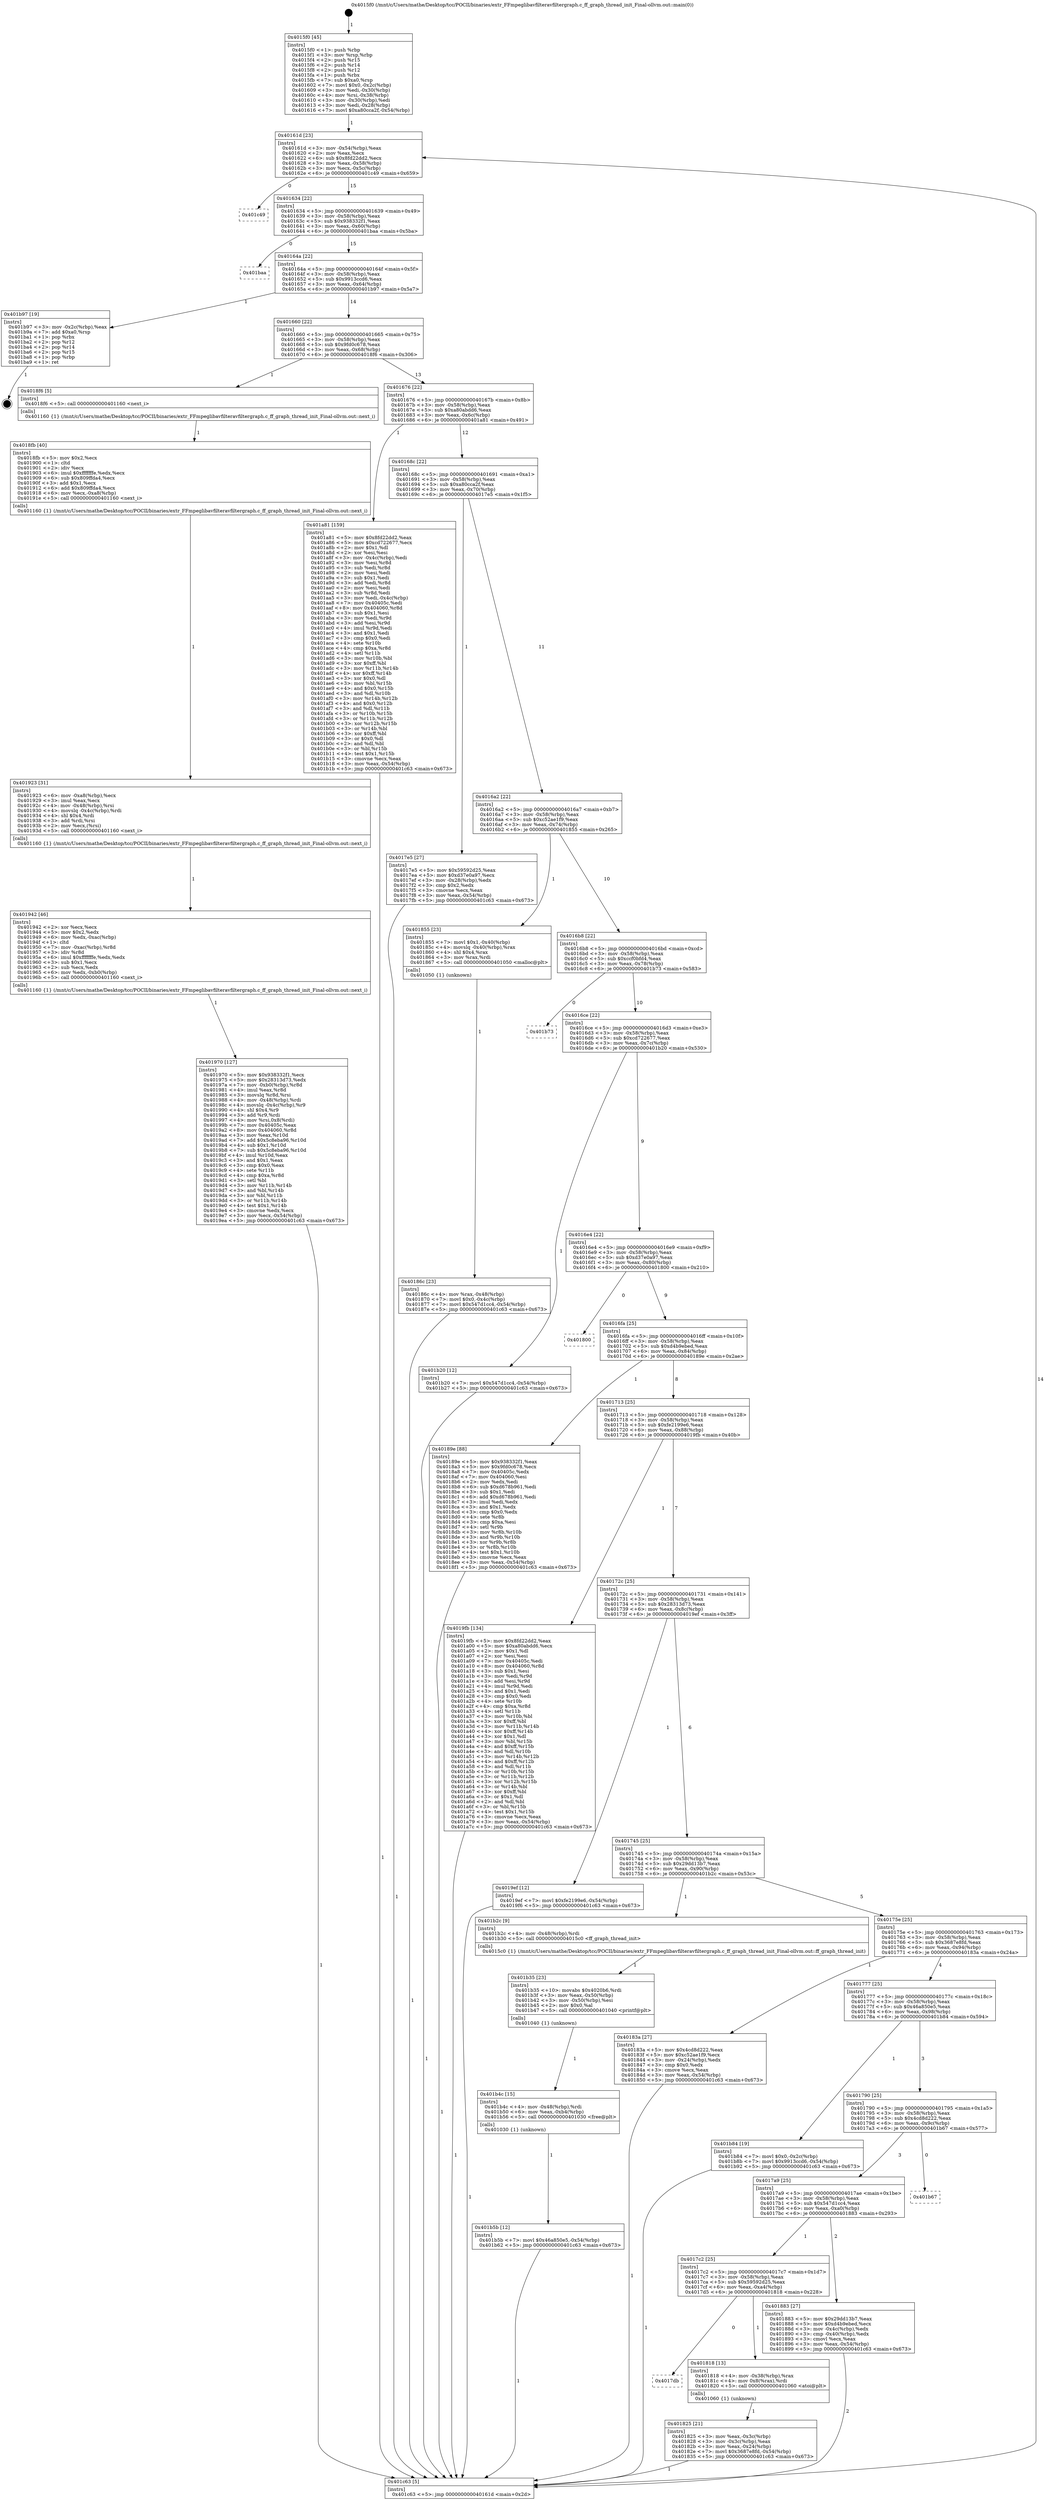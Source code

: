 digraph "0x4015f0" {
  label = "0x4015f0 (/mnt/c/Users/mathe/Desktop/tcc/POCII/binaries/extr_FFmpeglibavfilteravfiltergraph.c_ff_graph_thread_init_Final-ollvm.out::main(0))"
  labelloc = "t"
  node[shape=record]

  Entry [label="",width=0.3,height=0.3,shape=circle,fillcolor=black,style=filled]
  "0x40161d" [label="{
     0x40161d [23]\l
     | [instrs]\l
     &nbsp;&nbsp;0x40161d \<+3\>: mov -0x54(%rbp),%eax\l
     &nbsp;&nbsp;0x401620 \<+2\>: mov %eax,%ecx\l
     &nbsp;&nbsp;0x401622 \<+6\>: sub $0x8fd22dd2,%ecx\l
     &nbsp;&nbsp;0x401628 \<+3\>: mov %eax,-0x58(%rbp)\l
     &nbsp;&nbsp;0x40162b \<+3\>: mov %ecx,-0x5c(%rbp)\l
     &nbsp;&nbsp;0x40162e \<+6\>: je 0000000000401c49 \<main+0x659\>\l
  }"]
  "0x401c49" [label="{
     0x401c49\l
  }", style=dashed]
  "0x401634" [label="{
     0x401634 [22]\l
     | [instrs]\l
     &nbsp;&nbsp;0x401634 \<+5\>: jmp 0000000000401639 \<main+0x49\>\l
     &nbsp;&nbsp;0x401639 \<+3\>: mov -0x58(%rbp),%eax\l
     &nbsp;&nbsp;0x40163c \<+5\>: sub $0x938332f1,%eax\l
     &nbsp;&nbsp;0x401641 \<+3\>: mov %eax,-0x60(%rbp)\l
     &nbsp;&nbsp;0x401644 \<+6\>: je 0000000000401baa \<main+0x5ba\>\l
  }"]
  Exit [label="",width=0.3,height=0.3,shape=circle,fillcolor=black,style=filled,peripheries=2]
  "0x401baa" [label="{
     0x401baa\l
  }", style=dashed]
  "0x40164a" [label="{
     0x40164a [22]\l
     | [instrs]\l
     &nbsp;&nbsp;0x40164a \<+5\>: jmp 000000000040164f \<main+0x5f\>\l
     &nbsp;&nbsp;0x40164f \<+3\>: mov -0x58(%rbp),%eax\l
     &nbsp;&nbsp;0x401652 \<+5\>: sub $0x9913ccd6,%eax\l
     &nbsp;&nbsp;0x401657 \<+3\>: mov %eax,-0x64(%rbp)\l
     &nbsp;&nbsp;0x40165a \<+6\>: je 0000000000401b97 \<main+0x5a7\>\l
  }"]
  "0x401b5b" [label="{
     0x401b5b [12]\l
     | [instrs]\l
     &nbsp;&nbsp;0x401b5b \<+7\>: movl $0x46a850e5,-0x54(%rbp)\l
     &nbsp;&nbsp;0x401b62 \<+5\>: jmp 0000000000401c63 \<main+0x673\>\l
  }"]
  "0x401b97" [label="{
     0x401b97 [19]\l
     | [instrs]\l
     &nbsp;&nbsp;0x401b97 \<+3\>: mov -0x2c(%rbp),%eax\l
     &nbsp;&nbsp;0x401b9a \<+7\>: add $0xa0,%rsp\l
     &nbsp;&nbsp;0x401ba1 \<+1\>: pop %rbx\l
     &nbsp;&nbsp;0x401ba2 \<+2\>: pop %r12\l
     &nbsp;&nbsp;0x401ba4 \<+2\>: pop %r14\l
     &nbsp;&nbsp;0x401ba6 \<+2\>: pop %r15\l
     &nbsp;&nbsp;0x401ba8 \<+1\>: pop %rbp\l
     &nbsp;&nbsp;0x401ba9 \<+1\>: ret\l
  }"]
  "0x401660" [label="{
     0x401660 [22]\l
     | [instrs]\l
     &nbsp;&nbsp;0x401660 \<+5\>: jmp 0000000000401665 \<main+0x75\>\l
     &nbsp;&nbsp;0x401665 \<+3\>: mov -0x58(%rbp),%eax\l
     &nbsp;&nbsp;0x401668 \<+5\>: sub $0x9fd0c678,%eax\l
     &nbsp;&nbsp;0x40166d \<+3\>: mov %eax,-0x68(%rbp)\l
     &nbsp;&nbsp;0x401670 \<+6\>: je 00000000004018f6 \<main+0x306\>\l
  }"]
  "0x401b4c" [label="{
     0x401b4c [15]\l
     | [instrs]\l
     &nbsp;&nbsp;0x401b4c \<+4\>: mov -0x48(%rbp),%rdi\l
     &nbsp;&nbsp;0x401b50 \<+6\>: mov %eax,-0xb4(%rbp)\l
     &nbsp;&nbsp;0x401b56 \<+5\>: call 0000000000401030 \<free@plt\>\l
     | [calls]\l
     &nbsp;&nbsp;0x401030 \{1\} (unknown)\l
  }"]
  "0x4018f6" [label="{
     0x4018f6 [5]\l
     | [instrs]\l
     &nbsp;&nbsp;0x4018f6 \<+5\>: call 0000000000401160 \<next_i\>\l
     | [calls]\l
     &nbsp;&nbsp;0x401160 \{1\} (/mnt/c/Users/mathe/Desktop/tcc/POCII/binaries/extr_FFmpeglibavfilteravfiltergraph.c_ff_graph_thread_init_Final-ollvm.out::next_i)\l
  }"]
  "0x401676" [label="{
     0x401676 [22]\l
     | [instrs]\l
     &nbsp;&nbsp;0x401676 \<+5\>: jmp 000000000040167b \<main+0x8b\>\l
     &nbsp;&nbsp;0x40167b \<+3\>: mov -0x58(%rbp),%eax\l
     &nbsp;&nbsp;0x40167e \<+5\>: sub $0xa80abdd6,%eax\l
     &nbsp;&nbsp;0x401683 \<+3\>: mov %eax,-0x6c(%rbp)\l
     &nbsp;&nbsp;0x401686 \<+6\>: je 0000000000401a81 \<main+0x491\>\l
  }"]
  "0x401b35" [label="{
     0x401b35 [23]\l
     | [instrs]\l
     &nbsp;&nbsp;0x401b35 \<+10\>: movabs $0x4020b6,%rdi\l
     &nbsp;&nbsp;0x401b3f \<+3\>: mov %eax,-0x50(%rbp)\l
     &nbsp;&nbsp;0x401b42 \<+3\>: mov -0x50(%rbp),%esi\l
     &nbsp;&nbsp;0x401b45 \<+2\>: mov $0x0,%al\l
     &nbsp;&nbsp;0x401b47 \<+5\>: call 0000000000401040 \<printf@plt\>\l
     | [calls]\l
     &nbsp;&nbsp;0x401040 \{1\} (unknown)\l
  }"]
  "0x401a81" [label="{
     0x401a81 [159]\l
     | [instrs]\l
     &nbsp;&nbsp;0x401a81 \<+5\>: mov $0x8fd22dd2,%eax\l
     &nbsp;&nbsp;0x401a86 \<+5\>: mov $0xcd722677,%ecx\l
     &nbsp;&nbsp;0x401a8b \<+2\>: mov $0x1,%dl\l
     &nbsp;&nbsp;0x401a8d \<+2\>: xor %esi,%esi\l
     &nbsp;&nbsp;0x401a8f \<+3\>: mov -0x4c(%rbp),%edi\l
     &nbsp;&nbsp;0x401a92 \<+3\>: mov %esi,%r8d\l
     &nbsp;&nbsp;0x401a95 \<+3\>: sub %edi,%r8d\l
     &nbsp;&nbsp;0x401a98 \<+2\>: mov %esi,%edi\l
     &nbsp;&nbsp;0x401a9a \<+3\>: sub $0x1,%edi\l
     &nbsp;&nbsp;0x401a9d \<+3\>: add %edi,%r8d\l
     &nbsp;&nbsp;0x401aa0 \<+2\>: mov %esi,%edi\l
     &nbsp;&nbsp;0x401aa2 \<+3\>: sub %r8d,%edi\l
     &nbsp;&nbsp;0x401aa5 \<+3\>: mov %edi,-0x4c(%rbp)\l
     &nbsp;&nbsp;0x401aa8 \<+7\>: mov 0x40405c,%edi\l
     &nbsp;&nbsp;0x401aaf \<+8\>: mov 0x404060,%r8d\l
     &nbsp;&nbsp;0x401ab7 \<+3\>: sub $0x1,%esi\l
     &nbsp;&nbsp;0x401aba \<+3\>: mov %edi,%r9d\l
     &nbsp;&nbsp;0x401abd \<+3\>: add %esi,%r9d\l
     &nbsp;&nbsp;0x401ac0 \<+4\>: imul %r9d,%edi\l
     &nbsp;&nbsp;0x401ac4 \<+3\>: and $0x1,%edi\l
     &nbsp;&nbsp;0x401ac7 \<+3\>: cmp $0x0,%edi\l
     &nbsp;&nbsp;0x401aca \<+4\>: sete %r10b\l
     &nbsp;&nbsp;0x401ace \<+4\>: cmp $0xa,%r8d\l
     &nbsp;&nbsp;0x401ad2 \<+4\>: setl %r11b\l
     &nbsp;&nbsp;0x401ad6 \<+3\>: mov %r10b,%bl\l
     &nbsp;&nbsp;0x401ad9 \<+3\>: xor $0xff,%bl\l
     &nbsp;&nbsp;0x401adc \<+3\>: mov %r11b,%r14b\l
     &nbsp;&nbsp;0x401adf \<+4\>: xor $0xff,%r14b\l
     &nbsp;&nbsp;0x401ae3 \<+3\>: xor $0x0,%dl\l
     &nbsp;&nbsp;0x401ae6 \<+3\>: mov %bl,%r15b\l
     &nbsp;&nbsp;0x401ae9 \<+4\>: and $0x0,%r15b\l
     &nbsp;&nbsp;0x401aed \<+3\>: and %dl,%r10b\l
     &nbsp;&nbsp;0x401af0 \<+3\>: mov %r14b,%r12b\l
     &nbsp;&nbsp;0x401af3 \<+4\>: and $0x0,%r12b\l
     &nbsp;&nbsp;0x401af7 \<+3\>: and %dl,%r11b\l
     &nbsp;&nbsp;0x401afa \<+3\>: or %r10b,%r15b\l
     &nbsp;&nbsp;0x401afd \<+3\>: or %r11b,%r12b\l
     &nbsp;&nbsp;0x401b00 \<+3\>: xor %r12b,%r15b\l
     &nbsp;&nbsp;0x401b03 \<+3\>: or %r14b,%bl\l
     &nbsp;&nbsp;0x401b06 \<+3\>: xor $0xff,%bl\l
     &nbsp;&nbsp;0x401b09 \<+3\>: or $0x0,%dl\l
     &nbsp;&nbsp;0x401b0c \<+2\>: and %dl,%bl\l
     &nbsp;&nbsp;0x401b0e \<+3\>: or %bl,%r15b\l
     &nbsp;&nbsp;0x401b11 \<+4\>: test $0x1,%r15b\l
     &nbsp;&nbsp;0x401b15 \<+3\>: cmovne %ecx,%eax\l
     &nbsp;&nbsp;0x401b18 \<+3\>: mov %eax,-0x54(%rbp)\l
     &nbsp;&nbsp;0x401b1b \<+5\>: jmp 0000000000401c63 \<main+0x673\>\l
  }"]
  "0x40168c" [label="{
     0x40168c [22]\l
     | [instrs]\l
     &nbsp;&nbsp;0x40168c \<+5\>: jmp 0000000000401691 \<main+0xa1\>\l
     &nbsp;&nbsp;0x401691 \<+3\>: mov -0x58(%rbp),%eax\l
     &nbsp;&nbsp;0x401694 \<+5\>: sub $0xa80cca2f,%eax\l
     &nbsp;&nbsp;0x401699 \<+3\>: mov %eax,-0x70(%rbp)\l
     &nbsp;&nbsp;0x40169c \<+6\>: je 00000000004017e5 \<main+0x1f5\>\l
  }"]
  "0x401970" [label="{
     0x401970 [127]\l
     | [instrs]\l
     &nbsp;&nbsp;0x401970 \<+5\>: mov $0x938332f1,%ecx\l
     &nbsp;&nbsp;0x401975 \<+5\>: mov $0x28313d73,%edx\l
     &nbsp;&nbsp;0x40197a \<+7\>: mov -0xb0(%rbp),%r8d\l
     &nbsp;&nbsp;0x401981 \<+4\>: imul %eax,%r8d\l
     &nbsp;&nbsp;0x401985 \<+3\>: movslq %r8d,%rsi\l
     &nbsp;&nbsp;0x401988 \<+4\>: mov -0x48(%rbp),%rdi\l
     &nbsp;&nbsp;0x40198c \<+4\>: movslq -0x4c(%rbp),%r9\l
     &nbsp;&nbsp;0x401990 \<+4\>: shl $0x4,%r9\l
     &nbsp;&nbsp;0x401994 \<+3\>: add %r9,%rdi\l
     &nbsp;&nbsp;0x401997 \<+4\>: mov %rsi,0x8(%rdi)\l
     &nbsp;&nbsp;0x40199b \<+7\>: mov 0x40405c,%eax\l
     &nbsp;&nbsp;0x4019a2 \<+8\>: mov 0x404060,%r8d\l
     &nbsp;&nbsp;0x4019aa \<+3\>: mov %eax,%r10d\l
     &nbsp;&nbsp;0x4019ad \<+7\>: add $0x5c8eba96,%r10d\l
     &nbsp;&nbsp;0x4019b4 \<+4\>: sub $0x1,%r10d\l
     &nbsp;&nbsp;0x4019b8 \<+7\>: sub $0x5c8eba96,%r10d\l
     &nbsp;&nbsp;0x4019bf \<+4\>: imul %r10d,%eax\l
     &nbsp;&nbsp;0x4019c3 \<+3\>: and $0x1,%eax\l
     &nbsp;&nbsp;0x4019c6 \<+3\>: cmp $0x0,%eax\l
     &nbsp;&nbsp;0x4019c9 \<+4\>: sete %r11b\l
     &nbsp;&nbsp;0x4019cd \<+4\>: cmp $0xa,%r8d\l
     &nbsp;&nbsp;0x4019d1 \<+3\>: setl %bl\l
     &nbsp;&nbsp;0x4019d4 \<+3\>: mov %r11b,%r14b\l
     &nbsp;&nbsp;0x4019d7 \<+3\>: and %bl,%r14b\l
     &nbsp;&nbsp;0x4019da \<+3\>: xor %bl,%r11b\l
     &nbsp;&nbsp;0x4019dd \<+3\>: or %r11b,%r14b\l
     &nbsp;&nbsp;0x4019e0 \<+4\>: test $0x1,%r14b\l
     &nbsp;&nbsp;0x4019e4 \<+3\>: cmovne %edx,%ecx\l
     &nbsp;&nbsp;0x4019e7 \<+3\>: mov %ecx,-0x54(%rbp)\l
     &nbsp;&nbsp;0x4019ea \<+5\>: jmp 0000000000401c63 \<main+0x673\>\l
  }"]
  "0x4017e5" [label="{
     0x4017e5 [27]\l
     | [instrs]\l
     &nbsp;&nbsp;0x4017e5 \<+5\>: mov $0x59592d25,%eax\l
     &nbsp;&nbsp;0x4017ea \<+5\>: mov $0xd37e0a97,%ecx\l
     &nbsp;&nbsp;0x4017ef \<+3\>: mov -0x28(%rbp),%edx\l
     &nbsp;&nbsp;0x4017f2 \<+3\>: cmp $0x2,%edx\l
     &nbsp;&nbsp;0x4017f5 \<+3\>: cmovne %ecx,%eax\l
     &nbsp;&nbsp;0x4017f8 \<+3\>: mov %eax,-0x54(%rbp)\l
     &nbsp;&nbsp;0x4017fb \<+5\>: jmp 0000000000401c63 \<main+0x673\>\l
  }"]
  "0x4016a2" [label="{
     0x4016a2 [22]\l
     | [instrs]\l
     &nbsp;&nbsp;0x4016a2 \<+5\>: jmp 00000000004016a7 \<main+0xb7\>\l
     &nbsp;&nbsp;0x4016a7 \<+3\>: mov -0x58(%rbp),%eax\l
     &nbsp;&nbsp;0x4016aa \<+5\>: sub $0xc52ae1f9,%eax\l
     &nbsp;&nbsp;0x4016af \<+3\>: mov %eax,-0x74(%rbp)\l
     &nbsp;&nbsp;0x4016b2 \<+6\>: je 0000000000401855 \<main+0x265\>\l
  }"]
  "0x401c63" [label="{
     0x401c63 [5]\l
     | [instrs]\l
     &nbsp;&nbsp;0x401c63 \<+5\>: jmp 000000000040161d \<main+0x2d\>\l
  }"]
  "0x4015f0" [label="{
     0x4015f0 [45]\l
     | [instrs]\l
     &nbsp;&nbsp;0x4015f0 \<+1\>: push %rbp\l
     &nbsp;&nbsp;0x4015f1 \<+3\>: mov %rsp,%rbp\l
     &nbsp;&nbsp;0x4015f4 \<+2\>: push %r15\l
     &nbsp;&nbsp;0x4015f6 \<+2\>: push %r14\l
     &nbsp;&nbsp;0x4015f8 \<+2\>: push %r12\l
     &nbsp;&nbsp;0x4015fa \<+1\>: push %rbx\l
     &nbsp;&nbsp;0x4015fb \<+7\>: sub $0xa0,%rsp\l
     &nbsp;&nbsp;0x401602 \<+7\>: movl $0x0,-0x2c(%rbp)\l
     &nbsp;&nbsp;0x401609 \<+3\>: mov %edi,-0x30(%rbp)\l
     &nbsp;&nbsp;0x40160c \<+4\>: mov %rsi,-0x38(%rbp)\l
     &nbsp;&nbsp;0x401610 \<+3\>: mov -0x30(%rbp),%edi\l
     &nbsp;&nbsp;0x401613 \<+3\>: mov %edi,-0x28(%rbp)\l
     &nbsp;&nbsp;0x401616 \<+7\>: movl $0xa80cca2f,-0x54(%rbp)\l
  }"]
  "0x401942" [label="{
     0x401942 [46]\l
     | [instrs]\l
     &nbsp;&nbsp;0x401942 \<+2\>: xor %ecx,%ecx\l
     &nbsp;&nbsp;0x401944 \<+5\>: mov $0x2,%edx\l
     &nbsp;&nbsp;0x401949 \<+6\>: mov %edx,-0xac(%rbp)\l
     &nbsp;&nbsp;0x40194f \<+1\>: cltd\l
     &nbsp;&nbsp;0x401950 \<+7\>: mov -0xac(%rbp),%r8d\l
     &nbsp;&nbsp;0x401957 \<+3\>: idiv %r8d\l
     &nbsp;&nbsp;0x40195a \<+6\>: imul $0xfffffffe,%edx,%edx\l
     &nbsp;&nbsp;0x401960 \<+3\>: sub $0x1,%ecx\l
     &nbsp;&nbsp;0x401963 \<+2\>: sub %ecx,%edx\l
     &nbsp;&nbsp;0x401965 \<+6\>: mov %edx,-0xb0(%rbp)\l
     &nbsp;&nbsp;0x40196b \<+5\>: call 0000000000401160 \<next_i\>\l
     | [calls]\l
     &nbsp;&nbsp;0x401160 \{1\} (/mnt/c/Users/mathe/Desktop/tcc/POCII/binaries/extr_FFmpeglibavfilteravfiltergraph.c_ff_graph_thread_init_Final-ollvm.out::next_i)\l
  }"]
  "0x401855" [label="{
     0x401855 [23]\l
     | [instrs]\l
     &nbsp;&nbsp;0x401855 \<+7\>: movl $0x1,-0x40(%rbp)\l
     &nbsp;&nbsp;0x40185c \<+4\>: movslq -0x40(%rbp),%rax\l
     &nbsp;&nbsp;0x401860 \<+4\>: shl $0x4,%rax\l
     &nbsp;&nbsp;0x401864 \<+3\>: mov %rax,%rdi\l
     &nbsp;&nbsp;0x401867 \<+5\>: call 0000000000401050 \<malloc@plt\>\l
     | [calls]\l
     &nbsp;&nbsp;0x401050 \{1\} (unknown)\l
  }"]
  "0x4016b8" [label="{
     0x4016b8 [22]\l
     | [instrs]\l
     &nbsp;&nbsp;0x4016b8 \<+5\>: jmp 00000000004016bd \<main+0xcd\>\l
     &nbsp;&nbsp;0x4016bd \<+3\>: mov -0x58(%rbp),%eax\l
     &nbsp;&nbsp;0x4016c0 \<+5\>: sub $0xccf0bfd4,%eax\l
     &nbsp;&nbsp;0x4016c5 \<+3\>: mov %eax,-0x78(%rbp)\l
     &nbsp;&nbsp;0x4016c8 \<+6\>: je 0000000000401b73 \<main+0x583\>\l
  }"]
  "0x401923" [label="{
     0x401923 [31]\l
     | [instrs]\l
     &nbsp;&nbsp;0x401923 \<+6\>: mov -0xa8(%rbp),%ecx\l
     &nbsp;&nbsp;0x401929 \<+3\>: imul %eax,%ecx\l
     &nbsp;&nbsp;0x40192c \<+4\>: mov -0x48(%rbp),%rsi\l
     &nbsp;&nbsp;0x401930 \<+4\>: movslq -0x4c(%rbp),%rdi\l
     &nbsp;&nbsp;0x401934 \<+4\>: shl $0x4,%rdi\l
     &nbsp;&nbsp;0x401938 \<+3\>: add %rdi,%rsi\l
     &nbsp;&nbsp;0x40193b \<+2\>: mov %ecx,(%rsi)\l
     &nbsp;&nbsp;0x40193d \<+5\>: call 0000000000401160 \<next_i\>\l
     | [calls]\l
     &nbsp;&nbsp;0x401160 \{1\} (/mnt/c/Users/mathe/Desktop/tcc/POCII/binaries/extr_FFmpeglibavfilteravfiltergraph.c_ff_graph_thread_init_Final-ollvm.out::next_i)\l
  }"]
  "0x401b73" [label="{
     0x401b73\l
  }", style=dashed]
  "0x4016ce" [label="{
     0x4016ce [22]\l
     | [instrs]\l
     &nbsp;&nbsp;0x4016ce \<+5\>: jmp 00000000004016d3 \<main+0xe3\>\l
     &nbsp;&nbsp;0x4016d3 \<+3\>: mov -0x58(%rbp),%eax\l
     &nbsp;&nbsp;0x4016d6 \<+5\>: sub $0xcd722677,%eax\l
     &nbsp;&nbsp;0x4016db \<+3\>: mov %eax,-0x7c(%rbp)\l
     &nbsp;&nbsp;0x4016de \<+6\>: je 0000000000401b20 \<main+0x530\>\l
  }"]
  "0x4018fb" [label="{
     0x4018fb [40]\l
     | [instrs]\l
     &nbsp;&nbsp;0x4018fb \<+5\>: mov $0x2,%ecx\l
     &nbsp;&nbsp;0x401900 \<+1\>: cltd\l
     &nbsp;&nbsp;0x401901 \<+2\>: idiv %ecx\l
     &nbsp;&nbsp;0x401903 \<+6\>: imul $0xfffffffe,%edx,%ecx\l
     &nbsp;&nbsp;0x401909 \<+6\>: sub $0x809ffda4,%ecx\l
     &nbsp;&nbsp;0x40190f \<+3\>: add $0x1,%ecx\l
     &nbsp;&nbsp;0x401912 \<+6\>: add $0x809ffda4,%ecx\l
     &nbsp;&nbsp;0x401918 \<+6\>: mov %ecx,-0xa8(%rbp)\l
     &nbsp;&nbsp;0x40191e \<+5\>: call 0000000000401160 \<next_i\>\l
     | [calls]\l
     &nbsp;&nbsp;0x401160 \{1\} (/mnt/c/Users/mathe/Desktop/tcc/POCII/binaries/extr_FFmpeglibavfilteravfiltergraph.c_ff_graph_thread_init_Final-ollvm.out::next_i)\l
  }"]
  "0x401b20" [label="{
     0x401b20 [12]\l
     | [instrs]\l
     &nbsp;&nbsp;0x401b20 \<+7\>: movl $0x547d1cc4,-0x54(%rbp)\l
     &nbsp;&nbsp;0x401b27 \<+5\>: jmp 0000000000401c63 \<main+0x673\>\l
  }"]
  "0x4016e4" [label="{
     0x4016e4 [22]\l
     | [instrs]\l
     &nbsp;&nbsp;0x4016e4 \<+5\>: jmp 00000000004016e9 \<main+0xf9\>\l
     &nbsp;&nbsp;0x4016e9 \<+3\>: mov -0x58(%rbp),%eax\l
     &nbsp;&nbsp;0x4016ec \<+5\>: sub $0xd37e0a97,%eax\l
     &nbsp;&nbsp;0x4016f1 \<+3\>: mov %eax,-0x80(%rbp)\l
     &nbsp;&nbsp;0x4016f4 \<+6\>: je 0000000000401800 \<main+0x210\>\l
  }"]
  "0x40186c" [label="{
     0x40186c [23]\l
     | [instrs]\l
     &nbsp;&nbsp;0x40186c \<+4\>: mov %rax,-0x48(%rbp)\l
     &nbsp;&nbsp;0x401870 \<+7\>: movl $0x0,-0x4c(%rbp)\l
     &nbsp;&nbsp;0x401877 \<+7\>: movl $0x547d1cc4,-0x54(%rbp)\l
     &nbsp;&nbsp;0x40187e \<+5\>: jmp 0000000000401c63 \<main+0x673\>\l
  }"]
  "0x401800" [label="{
     0x401800\l
  }", style=dashed]
  "0x4016fa" [label="{
     0x4016fa [25]\l
     | [instrs]\l
     &nbsp;&nbsp;0x4016fa \<+5\>: jmp 00000000004016ff \<main+0x10f\>\l
     &nbsp;&nbsp;0x4016ff \<+3\>: mov -0x58(%rbp),%eax\l
     &nbsp;&nbsp;0x401702 \<+5\>: sub $0xd4b9ebed,%eax\l
     &nbsp;&nbsp;0x401707 \<+6\>: mov %eax,-0x84(%rbp)\l
     &nbsp;&nbsp;0x40170d \<+6\>: je 000000000040189e \<main+0x2ae\>\l
  }"]
  "0x401825" [label="{
     0x401825 [21]\l
     | [instrs]\l
     &nbsp;&nbsp;0x401825 \<+3\>: mov %eax,-0x3c(%rbp)\l
     &nbsp;&nbsp;0x401828 \<+3\>: mov -0x3c(%rbp),%eax\l
     &nbsp;&nbsp;0x40182b \<+3\>: mov %eax,-0x24(%rbp)\l
     &nbsp;&nbsp;0x40182e \<+7\>: movl $0x3687e8fd,-0x54(%rbp)\l
     &nbsp;&nbsp;0x401835 \<+5\>: jmp 0000000000401c63 \<main+0x673\>\l
  }"]
  "0x40189e" [label="{
     0x40189e [88]\l
     | [instrs]\l
     &nbsp;&nbsp;0x40189e \<+5\>: mov $0x938332f1,%eax\l
     &nbsp;&nbsp;0x4018a3 \<+5\>: mov $0x9fd0c678,%ecx\l
     &nbsp;&nbsp;0x4018a8 \<+7\>: mov 0x40405c,%edx\l
     &nbsp;&nbsp;0x4018af \<+7\>: mov 0x404060,%esi\l
     &nbsp;&nbsp;0x4018b6 \<+2\>: mov %edx,%edi\l
     &nbsp;&nbsp;0x4018b8 \<+6\>: sub $0xd678b961,%edi\l
     &nbsp;&nbsp;0x4018be \<+3\>: sub $0x1,%edi\l
     &nbsp;&nbsp;0x4018c1 \<+6\>: add $0xd678b961,%edi\l
     &nbsp;&nbsp;0x4018c7 \<+3\>: imul %edi,%edx\l
     &nbsp;&nbsp;0x4018ca \<+3\>: and $0x1,%edx\l
     &nbsp;&nbsp;0x4018cd \<+3\>: cmp $0x0,%edx\l
     &nbsp;&nbsp;0x4018d0 \<+4\>: sete %r8b\l
     &nbsp;&nbsp;0x4018d4 \<+3\>: cmp $0xa,%esi\l
     &nbsp;&nbsp;0x4018d7 \<+4\>: setl %r9b\l
     &nbsp;&nbsp;0x4018db \<+3\>: mov %r8b,%r10b\l
     &nbsp;&nbsp;0x4018de \<+3\>: and %r9b,%r10b\l
     &nbsp;&nbsp;0x4018e1 \<+3\>: xor %r9b,%r8b\l
     &nbsp;&nbsp;0x4018e4 \<+3\>: or %r8b,%r10b\l
     &nbsp;&nbsp;0x4018e7 \<+4\>: test $0x1,%r10b\l
     &nbsp;&nbsp;0x4018eb \<+3\>: cmovne %ecx,%eax\l
     &nbsp;&nbsp;0x4018ee \<+3\>: mov %eax,-0x54(%rbp)\l
     &nbsp;&nbsp;0x4018f1 \<+5\>: jmp 0000000000401c63 \<main+0x673\>\l
  }"]
  "0x401713" [label="{
     0x401713 [25]\l
     | [instrs]\l
     &nbsp;&nbsp;0x401713 \<+5\>: jmp 0000000000401718 \<main+0x128\>\l
     &nbsp;&nbsp;0x401718 \<+3\>: mov -0x58(%rbp),%eax\l
     &nbsp;&nbsp;0x40171b \<+5\>: sub $0xfe2199e6,%eax\l
     &nbsp;&nbsp;0x401720 \<+6\>: mov %eax,-0x88(%rbp)\l
     &nbsp;&nbsp;0x401726 \<+6\>: je 00000000004019fb \<main+0x40b\>\l
  }"]
  "0x4017db" [label="{
     0x4017db\l
  }", style=dashed]
  "0x4019fb" [label="{
     0x4019fb [134]\l
     | [instrs]\l
     &nbsp;&nbsp;0x4019fb \<+5\>: mov $0x8fd22dd2,%eax\l
     &nbsp;&nbsp;0x401a00 \<+5\>: mov $0xa80abdd6,%ecx\l
     &nbsp;&nbsp;0x401a05 \<+2\>: mov $0x1,%dl\l
     &nbsp;&nbsp;0x401a07 \<+2\>: xor %esi,%esi\l
     &nbsp;&nbsp;0x401a09 \<+7\>: mov 0x40405c,%edi\l
     &nbsp;&nbsp;0x401a10 \<+8\>: mov 0x404060,%r8d\l
     &nbsp;&nbsp;0x401a18 \<+3\>: sub $0x1,%esi\l
     &nbsp;&nbsp;0x401a1b \<+3\>: mov %edi,%r9d\l
     &nbsp;&nbsp;0x401a1e \<+3\>: add %esi,%r9d\l
     &nbsp;&nbsp;0x401a21 \<+4\>: imul %r9d,%edi\l
     &nbsp;&nbsp;0x401a25 \<+3\>: and $0x1,%edi\l
     &nbsp;&nbsp;0x401a28 \<+3\>: cmp $0x0,%edi\l
     &nbsp;&nbsp;0x401a2b \<+4\>: sete %r10b\l
     &nbsp;&nbsp;0x401a2f \<+4\>: cmp $0xa,%r8d\l
     &nbsp;&nbsp;0x401a33 \<+4\>: setl %r11b\l
     &nbsp;&nbsp;0x401a37 \<+3\>: mov %r10b,%bl\l
     &nbsp;&nbsp;0x401a3a \<+3\>: xor $0xff,%bl\l
     &nbsp;&nbsp;0x401a3d \<+3\>: mov %r11b,%r14b\l
     &nbsp;&nbsp;0x401a40 \<+4\>: xor $0xff,%r14b\l
     &nbsp;&nbsp;0x401a44 \<+3\>: xor $0x1,%dl\l
     &nbsp;&nbsp;0x401a47 \<+3\>: mov %bl,%r15b\l
     &nbsp;&nbsp;0x401a4a \<+4\>: and $0xff,%r15b\l
     &nbsp;&nbsp;0x401a4e \<+3\>: and %dl,%r10b\l
     &nbsp;&nbsp;0x401a51 \<+3\>: mov %r14b,%r12b\l
     &nbsp;&nbsp;0x401a54 \<+4\>: and $0xff,%r12b\l
     &nbsp;&nbsp;0x401a58 \<+3\>: and %dl,%r11b\l
     &nbsp;&nbsp;0x401a5b \<+3\>: or %r10b,%r15b\l
     &nbsp;&nbsp;0x401a5e \<+3\>: or %r11b,%r12b\l
     &nbsp;&nbsp;0x401a61 \<+3\>: xor %r12b,%r15b\l
     &nbsp;&nbsp;0x401a64 \<+3\>: or %r14b,%bl\l
     &nbsp;&nbsp;0x401a67 \<+3\>: xor $0xff,%bl\l
     &nbsp;&nbsp;0x401a6a \<+3\>: or $0x1,%dl\l
     &nbsp;&nbsp;0x401a6d \<+2\>: and %dl,%bl\l
     &nbsp;&nbsp;0x401a6f \<+3\>: or %bl,%r15b\l
     &nbsp;&nbsp;0x401a72 \<+4\>: test $0x1,%r15b\l
     &nbsp;&nbsp;0x401a76 \<+3\>: cmovne %ecx,%eax\l
     &nbsp;&nbsp;0x401a79 \<+3\>: mov %eax,-0x54(%rbp)\l
     &nbsp;&nbsp;0x401a7c \<+5\>: jmp 0000000000401c63 \<main+0x673\>\l
  }"]
  "0x40172c" [label="{
     0x40172c [25]\l
     | [instrs]\l
     &nbsp;&nbsp;0x40172c \<+5\>: jmp 0000000000401731 \<main+0x141\>\l
     &nbsp;&nbsp;0x401731 \<+3\>: mov -0x58(%rbp),%eax\l
     &nbsp;&nbsp;0x401734 \<+5\>: sub $0x28313d73,%eax\l
     &nbsp;&nbsp;0x401739 \<+6\>: mov %eax,-0x8c(%rbp)\l
     &nbsp;&nbsp;0x40173f \<+6\>: je 00000000004019ef \<main+0x3ff\>\l
  }"]
  "0x401818" [label="{
     0x401818 [13]\l
     | [instrs]\l
     &nbsp;&nbsp;0x401818 \<+4\>: mov -0x38(%rbp),%rax\l
     &nbsp;&nbsp;0x40181c \<+4\>: mov 0x8(%rax),%rdi\l
     &nbsp;&nbsp;0x401820 \<+5\>: call 0000000000401060 \<atoi@plt\>\l
     | [calls]\l
     &nbsp;&nbsp;0x401060 \{1\} (unknown)\l
  }"]
  "0x4019ef" [label="{
     0x4019ef [12]\l
     | [instrs]\l
     &nbsp;&nbsp;0x4019ef \<+7\>: movl $0xfe2199e6,-0x54(%rbp)\l
     &nbsp;&nbsp;0x4019f6 \<+5\>: jmp 0000000000401c63 \<main+0x673\>\l
  }"]
  "0x401745" [label="{
     0x401745 [25]\l
     | [instrs]\l
     &nbsp;&nbsp;0x401745 \<+5\>: jmp 000000000040174a \<main+0x15a\>\l
     &nbsp;&nbsp;0x40174a \<+3\>: mov -0x58(%rbp),%eax\l
     &nbsp;&nbsp;0x40174d \<+5\>: sub $0x29dd13b7,%eax\l
     &nbsp;&nbsp;0x401752 \<+6\>: mov %eax,-0x90(%rbp)\l
     &nbsp;&nbsp;0x401758 \<+6\>: je 0000000000401b2c \<main+0x53c\>\l
  }"]
  "0x4017c2" [label="{
     0x4017c2 [25]\l
     | [instrs]\l
     &nbsp;&nbsp;0x4017c2 \<+5\>: jmp 00000000004017c7 \<main+0x1d7\>\l
     &nbsp;&nbsp;0x4017c7 \<+3\>: mov -0x58(%rbp),%eax\l
     &nbsp;&nbsp;0x4017ca \<+5\>: sub $0x59592d25,%eax\l
     &nbsp;&nbsp;0x4017cf \<+6\>: mov %eax,-0xa4(%rbp)\l
     &nbsp;&nbsp;0x4017d5 \<+6\>: je 0000000000401818 \<main+0x228\>\l
  }"]
  "0x401b2c" [label="{
     0x401b2c [9]\l
     | [instrs]\l
     &nbsp;&nbsp;0x401b2c \<+4\>: mov -0x48(%rbp),%rdi\l
     &nbsp;&nbsp;0x401b30 \<+5\>: call 00000000004015c0 \<ff_graph_thread_init\>\l
     | [calls]\l
     &nbsp;&nbsp;0x4015c0 \{1\} (/mnt/c/Users/mathe/Desktop/tcc/POCII/binaries/extr_FFmpeglibavfilteravfiltergraph.c_ff_graph_thread_init_Final-ollvm.out::ff_graph_thread_init)\l
  }"]
  "0x40175e" [label="{
     0x40175e [25]\l
     | [instrs]\l
     &nbsp;&nbsp;0x40175e \<+5\>: jmp 0000000000401763 \<main+0x173\>\l
     &nbsp;&nbsp;0x401763 \<+3\>: mov -0x58(%rbp),%eax\l
     &nbsp;&nbsp;0x401766 \<+5\>: sub $0x3687e8fd,%eax\l
     &nbsp;&nbsp;0x40176b \<+6\>: mov %eax,-0x94(%rbp)\l
     &nbsp;&nbsp;0x401771 \<+6\>: je 000000000040183a \<main+0x24a\>\l
  }"]
  "0x401883" [label="{
     0x401883 [27]\l
     | [instrs]\l
     &nbsp;&nbsp;0x401883 \<+5\>: mov $0x29dd13b7,%eax\l
     &nbsp;&nbsp;0x401888 \<+5\>: mov $0xd4b9ebed,%ecx\l
     &nbsp;&nbsp;0x40188d \<+3\>: mov -0x4c(%rbp),%edx\l
     &nbsp;&nbsp;0x401890 \<+3\>: cmp -0x40(%rbp),%edx\l
     &nbsp;&nbsp;0x401893 \<+3\>: cmovl %ecx,%eax\l
     &nbsp;&nbsp;0x401896 \<+3\>: mov %eax,-0x54(%rbp)\l
     &nbsp;&nbsp;0x401899 \<+5\>: jmp 0000000000401c63 \<main+0x673\>\l
  }"]
  "0x40183a" [label="{
     0x40183a [27]\l
     | [instrs]\l
     &nbsp;&nbsp;0x40183a \<+5\>: mov $0x4cd8d222,%eax\l
     &nbsp;&nbsp;0x40183f \<+5\>: mov $0xc52ae1f9,%ecx\l
     &nbsp;&nbsp;0x401844 \<+3\>: mov -0x24(%rbp),%edx\l
     &nbsp;&nbsp;0x401847 \<+3\>: cmp $0x0,%edx\l
     &nbsp;&nbsp;0x40184a \<+3\>: cmove %ecx,%eax\l
     &nbsp;&nbsp;0x40184d \<+3\>: mov %eax,-0x54(%rbp)\l
     &nbsp;&nbsp;0x401850 \<+5\>: jmp 0000000000401c63 \<main+0x673\>\l
  }"]
  "0x401777" [label="{
     0x401777 [25]\l
     | [instrs]\l
     &nbsp;&nbsp;0x401777 \<+5\>: jmp 000000000040177c \<main+0x18c\>\l
     &nbsp;&nbsp;0x40177c \<+3\>: mov -0x58(%rbp),%eax\l
     &nbsp;&nbsp;0x40177f \<+5\>: sub $0x46a850e5,%eax\l
     &nbsp;&nbsp;0x401784 \<+6\>: mov %eax,-0x98(%rbp)\l
     &nbsp;&nbsp;0x40178a \<+6\>: je 0000000000401b84 \<main+0x594\>\l
  }"]
  "0x4017a9" [label="{
     0x4017a9 [25]\l
     | [instrs]\l
     &nbsp;&nbsp;0x4017a9 \<+5\>: jmp 00000000004017ae \<main+0x1be\>\l
     &nbsp;&nbsp;0x4017ae \<+3\>: mov -0x58(%rbp),%eax\l
     &nbsp;&nbsp;0x4017b1 \<+5\>: sub $0x547d1cc4,%eax\l
     &nbsp;&nbsp;0x4017b6 \<+6\>: mov %eax,-0xa0(%rbp)\l
     &nbsp;&nbsp;0x4017bc \<+6\>: je 0000000000401883 \<main+0x293\>\l
  }"]
  "0x401b84" [label="{
     0x401b84 [19]\l
     | [instrs]\l
     &nbsp;&nbsp;0x401b84 \<+7\>: movl $0x0,-0x2c(%rbp)\l
     &nbsp;&nbsp;0x401b8b \<+7\>: movl $0x9913ccd6,-0x54(%rbp)\l
     &nbsp;&nbsp;0x401b92 \<+5\>: jmp 0000000000401c63 \<main+0x673\>\l
  }"]
  "0x401790" [label="{
     0x401790 [25]\l
     | [instrs]\l
     &nbsp;&nbsp;0x401790 \<+5\>: jmp 0000000000401795 \<main+0x1a5\>\l
     &nbsp;&nbsp;0x401795 \<+3\>: mov -0x58(%rbp),%eax\l
     &nbsp;&nbsp;0x401798 \<+5\>: sub $0x4cd8d222,%eax\l
     &nbsp;&nbsp;0x40179d \<+6\>: mov %eax,-0x9c(%rbp)\l
     &nbsp;&nbsp;0x4017a3 \<+6\>: je 0000000000401b67 \<main+0x577\>\l
  }"]
  "0x401b67" [label="{
     0x401b67\l
  }", style=dashed]
  Entry -> "0x4015f0" [label=" 1"]
  "0x40161d" -> "0x401c49" [label=" 0"]
  "0x40161d" -> "0x401634" [label=" 15"]
  "0x401b97" -> Exit [label=" 1"]
  "0x401634" -> "0x401baa" [label=" 0"]
  "0x401634" -> "0x40164a" [label=" 15"]
  "0x401b84" -> "0x401c63" [label=" 1"]
  "0x40164a" -> "0x401b97" [label=" 1"]
  "0x40164a" -> "0x401660" [label=" 14"]
  "0x401b5b" -> "0x401c63" [label=" 1"]
  "0x401660" -> "0x4018f6" [label=" 1"]
  "0x401660" -> "0x401676" [label=" 13"]
  "0x401b4c" -> "0x401b5b" [label=" 1"]
  "0x401676" -> "0x401a81" [label=" 1"]
  "0x401676" -> "0x40168c" [label=" 12"]
  "0x401b35" -> "0x401b4c" [label=" 1"]
  "0x40168c" -> "0x4017e5" [label=" 1"]
  "0x40168c" -> "0x4016a2" [label=" 11"]
  "0x4017e5" -> "0x401c63" [label=" 1"]
  "0x4015f0" -> "0x40161d" [label=" 1"]
  "0x401c63" -> "0x40161d" [label=" 14"]
  "0x401b2c" -> "0x401b35" [label=" 1"]
  "0x4016a2" -> "0x401855" [label=" 1"]
  "0x4016a2" -> "0x4016b8" [label=" 10"]
  "0x401b20" -> "0x401c63" [label=" 1"]
  "0x4016b8" -> "0x401b73" [label=" 0"]
  "0x4016b8" -> "0x4016ce" [label=" 10"]
  "0x401a81" -> "0x401c63" [label=" 1"]
  "0x4016ce" -> "0x401b20" [label=" 1"]
  "0x4016ce" -> "0x4016e4" [label=" 9"]
  "0x4019fb" -> "0x401c63" [label=" 1"]
  "0x4016e4" -> "0x401800" [label=" 0"]
  "0x4016e4" -> "0x4016fa" [label=" 9"]
  "0x4019ef" -> "0x401c63" [label=" 1"]
  "0x4016fa" -> "0x40189e" [label=" 1"]
  "0x4016fa" -> "0x401713" [label=" 8"]
  "0x401970" -> "0x401c63" [label=" 1"]
  "0x401713" -> "0x4019fb" [label=" 1"]
  "0x401713" -> "0x40172c" [label=" 7"]
  "0x401942" -> "0x401970" [label=" 1"]
  "0x40172c" -> "0x4019ef" [label=" 1"]
  "0x40172c" -> "0x401745" [label=" 6"]
  "0x401923" -> "0x401942" [label=" 1"]
  "0x401745" -> "0x401b2c" [label=" 1"]
  "0x401745" -> "0x40175e" [label=" 5"]
  "0x4018f6" -> "0x4018fb" [label=" 1"]
  "0x40175e" -> "0x40183a" [label=" 1"]
  "0x40175e" -> "0x401777" [label=" 4"]
  "0x40189e" -> "0x401c63" [label=" 1"]
  "0x401777" -> "0x401b84" [label=" 1"]
  "0x401777" -> "0x401790" [label=" 3"]
  "0x40186c" -> "0x401c63" [label=" 1"]
  "0x401790" -> "0x401b67" [label=" 0"]
  "0x401790" -> "0x4017a9" [label=" 3"]
  "0x401883" -> "0x401c63" [label=" 2"]
  "0x4017a9" -> "0x401883" [label=" 2"]
  "0x4017a9" -> "0x4017c2" [label=" 1"]
  "0x4018fb" -> "0x401923" [label=" 1"]
  "0x4017c2" -> "0x401818" [label=" 1"]
  "0x4017c2" -> "0x4017db" [label=" 0"]
  "0x401818" -> "0x401825" [label=" 1"]
  "0x401825" -> "0x401c63" [label=" 1"]
  "0x40183a" -> "0x401c63" [label=" 1"]
  "0x401855" -> "0x40186c" [label=" 1"]
}
